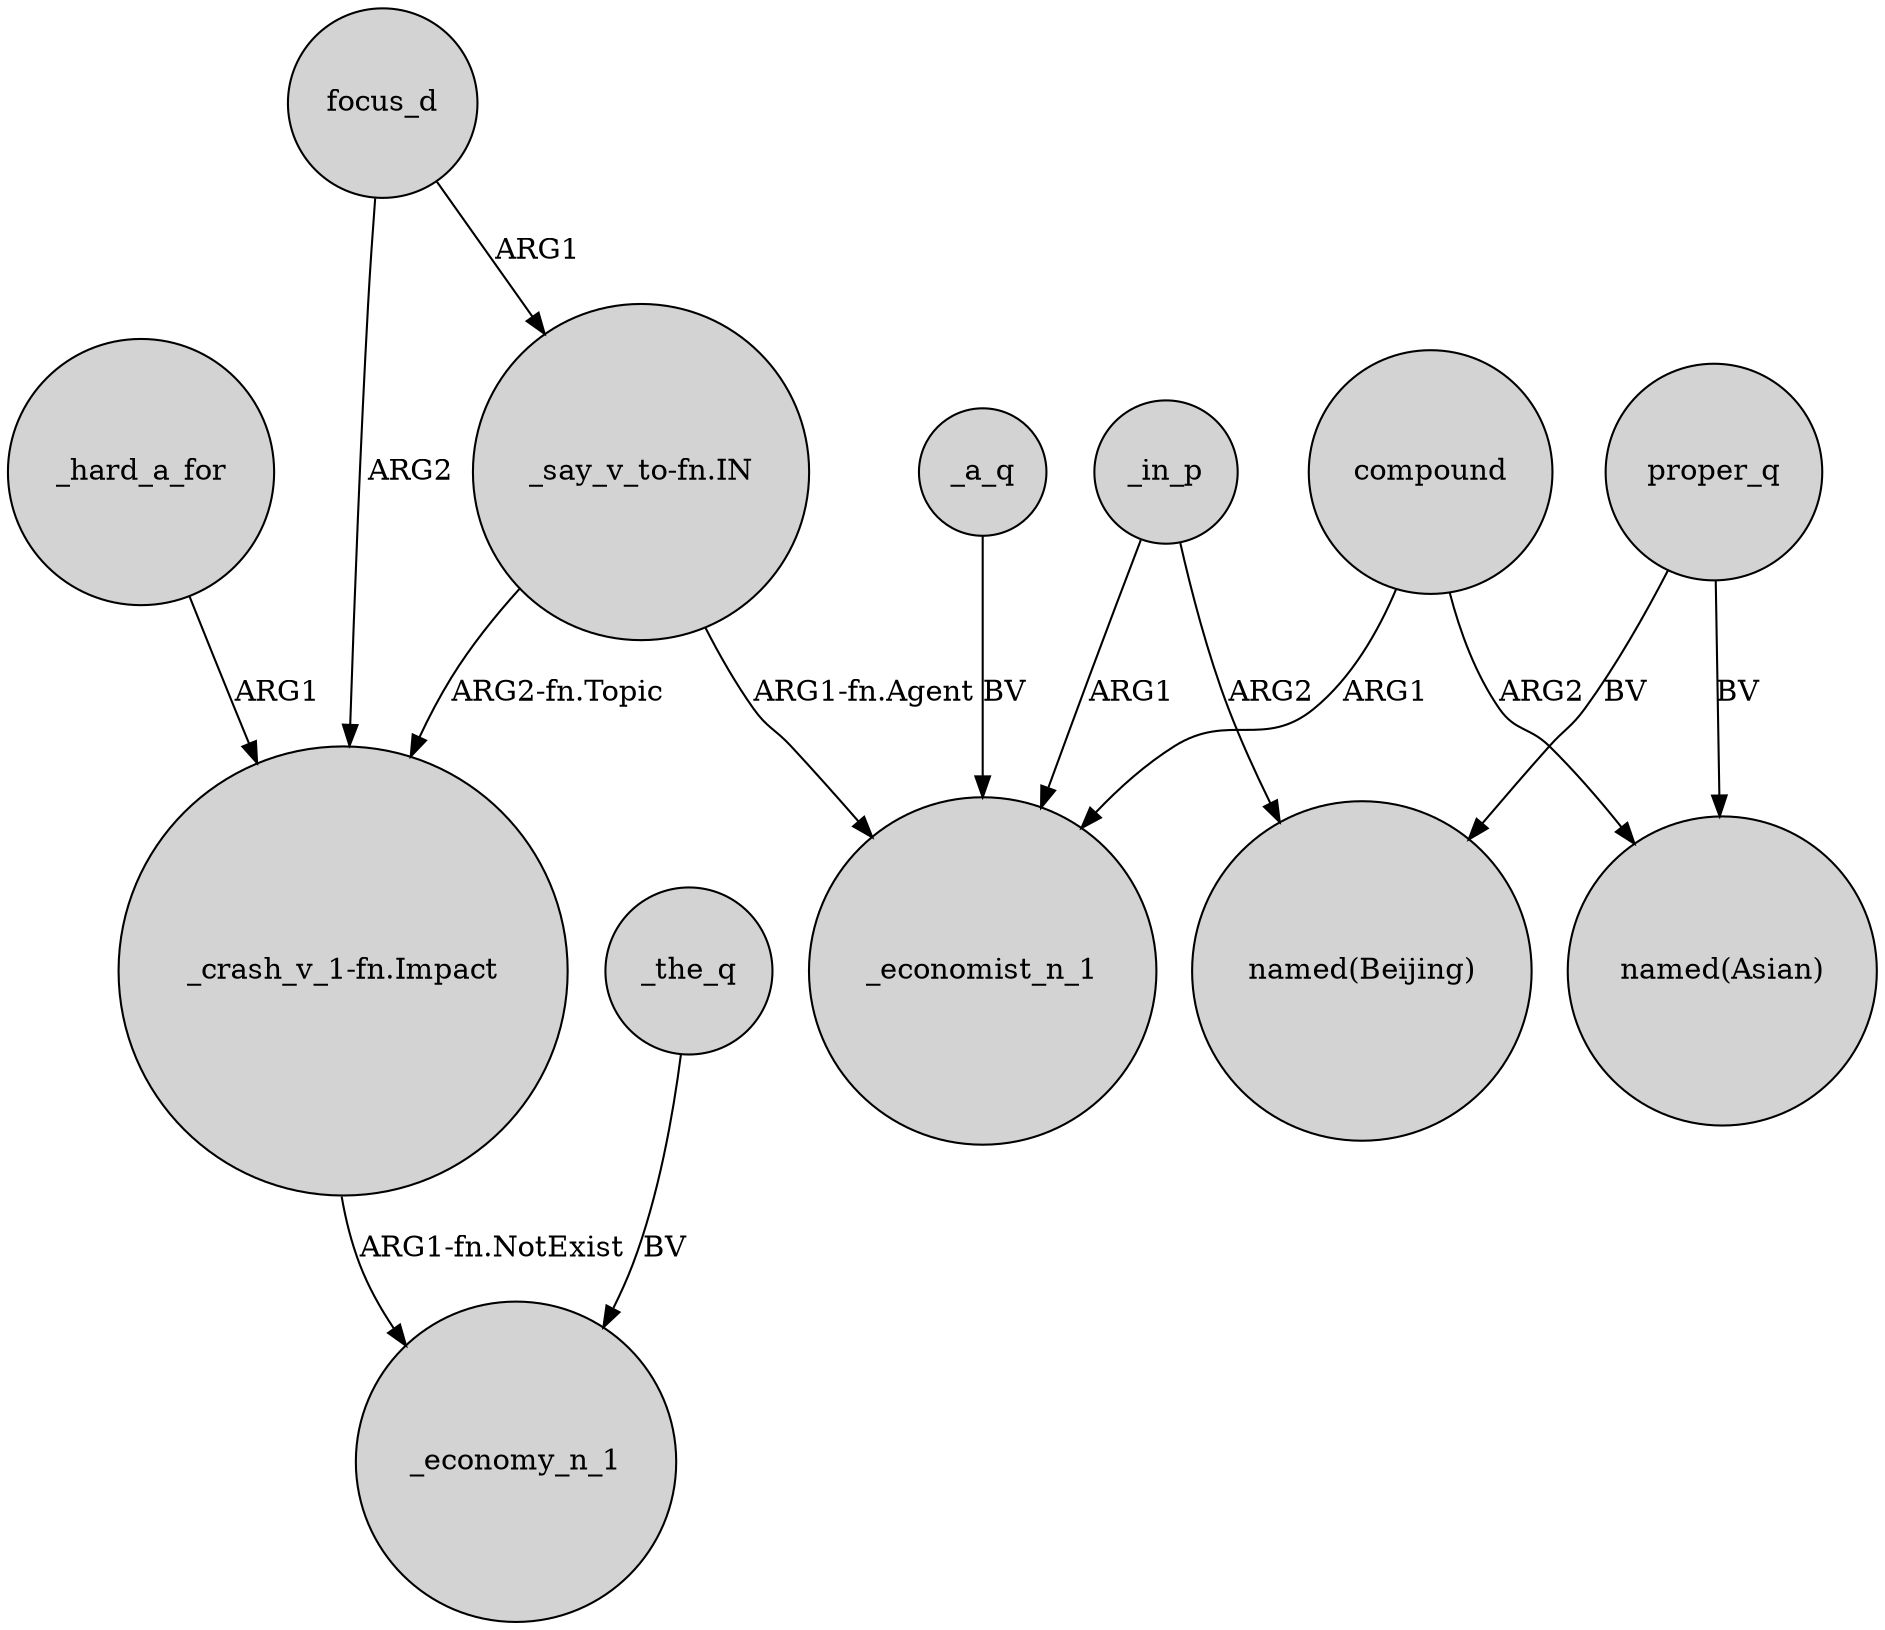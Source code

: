 digraph {
	node [shape=circle style=filled]
	_hard_a_for -> "_crash_v_1-fn.Impact" [label=ARG1]
	_the_q -> _economy_n_1 [label=BV]
	_a_q -> _economist_n_1 [label=BV]
	_in_p -> "named(Beijing)" [label=ARG2]
	"_say_v_to-fn.IN" -> _economist_n_1 [label="ARG1-fn.Agent"]
	focus_d -> "_crash_v_1-fn.Impact" [label=ARG2]
	"_say_v_to-fn.IN" -> "_crash_v_1-fn.Impact" [label="ARG2-fn.Topic"]
	compound -> "named(Asian)" [label=ARG2]
	proper_q -> "named(Asian)" [label=BV]
	"_crash_v_1-fn.Impact" -> _economy_n_1 [label="ARG1-fn.NotExist"]
	_in_p -> _economist_n_1 [label=ARG1]
	compound -> _economist_n_1 [label=ARG1]
	focus_d -> "_say_v_to-fn.IN" [label=ARG1]
	proper_q -> "named(Beijing)" [label=BV]
}
